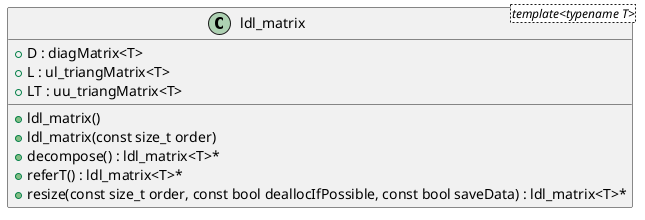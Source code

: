 @startuml





/' Objects '/

class ldl_matrix <template<typename T>> {
	+ldl_matrix()
	+ldl_matrix(const size_t order)
	+D : diagMatrix<T>
	+decompose() : ldl_matrix<T>*
	+referT() : ldl_matrix<T>*
	+resize(const size_t order, const bool deallocIfPossible, const bool saveData) : ldl_matrix<T>*
	+L : ul_triangMatrix<T>
	+LT : uu_triangMatrix<T>
}





/' Inheritance relationships '/




/' Aggregation relationships '/





/' Nested objects '/



@enduml
